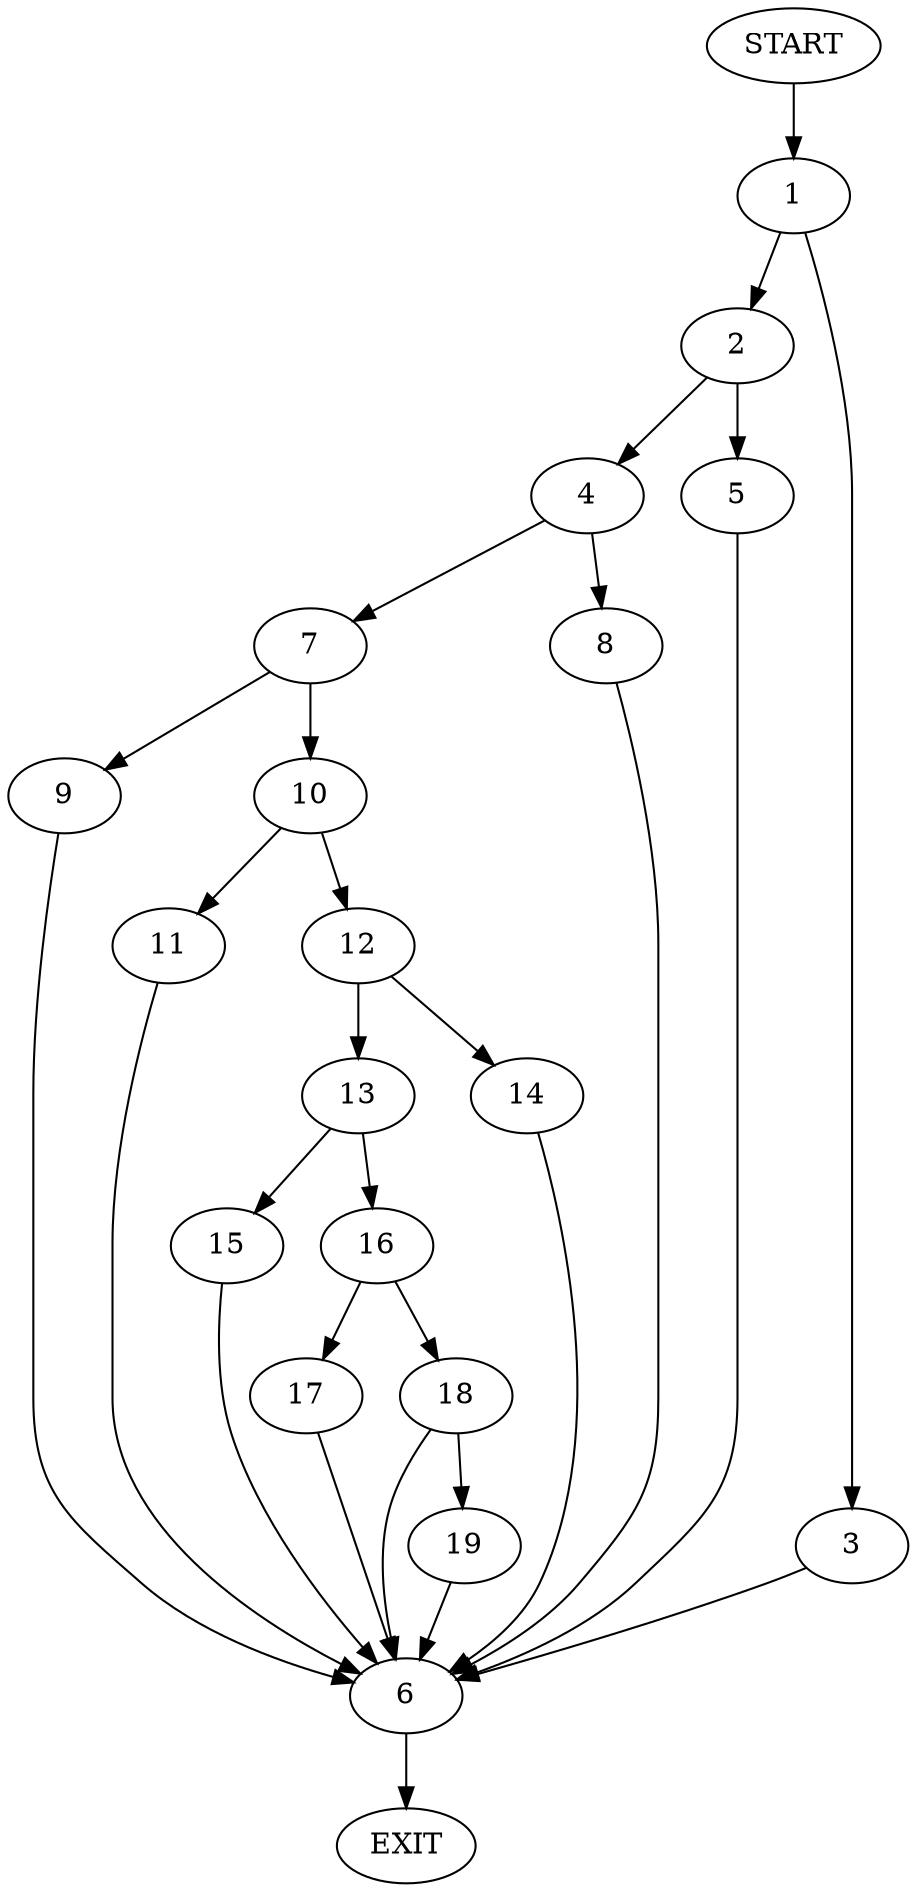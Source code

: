 digraph {
0 [label="START"]
20 [label="EXIT"]
0 -> 1
1 -> 2
1 -> 3
2 -> 4
2 -> 5
3 -> 6
6 -> 20
4 -> 7
4 -> 8
5 -> 6
7 -> 9
7 -> 10
8 -> 6
9 -> 6
10 -> 11
10 -> 12
11 -> 6
12 -> 13
12 -> 14
13 -> 15
13 -> 16
14 -> 6
15 -> 6
16 -> 17
16 -> 18
18 -> 6
18 -> 19
17 -> 6
19 -> 6
}
